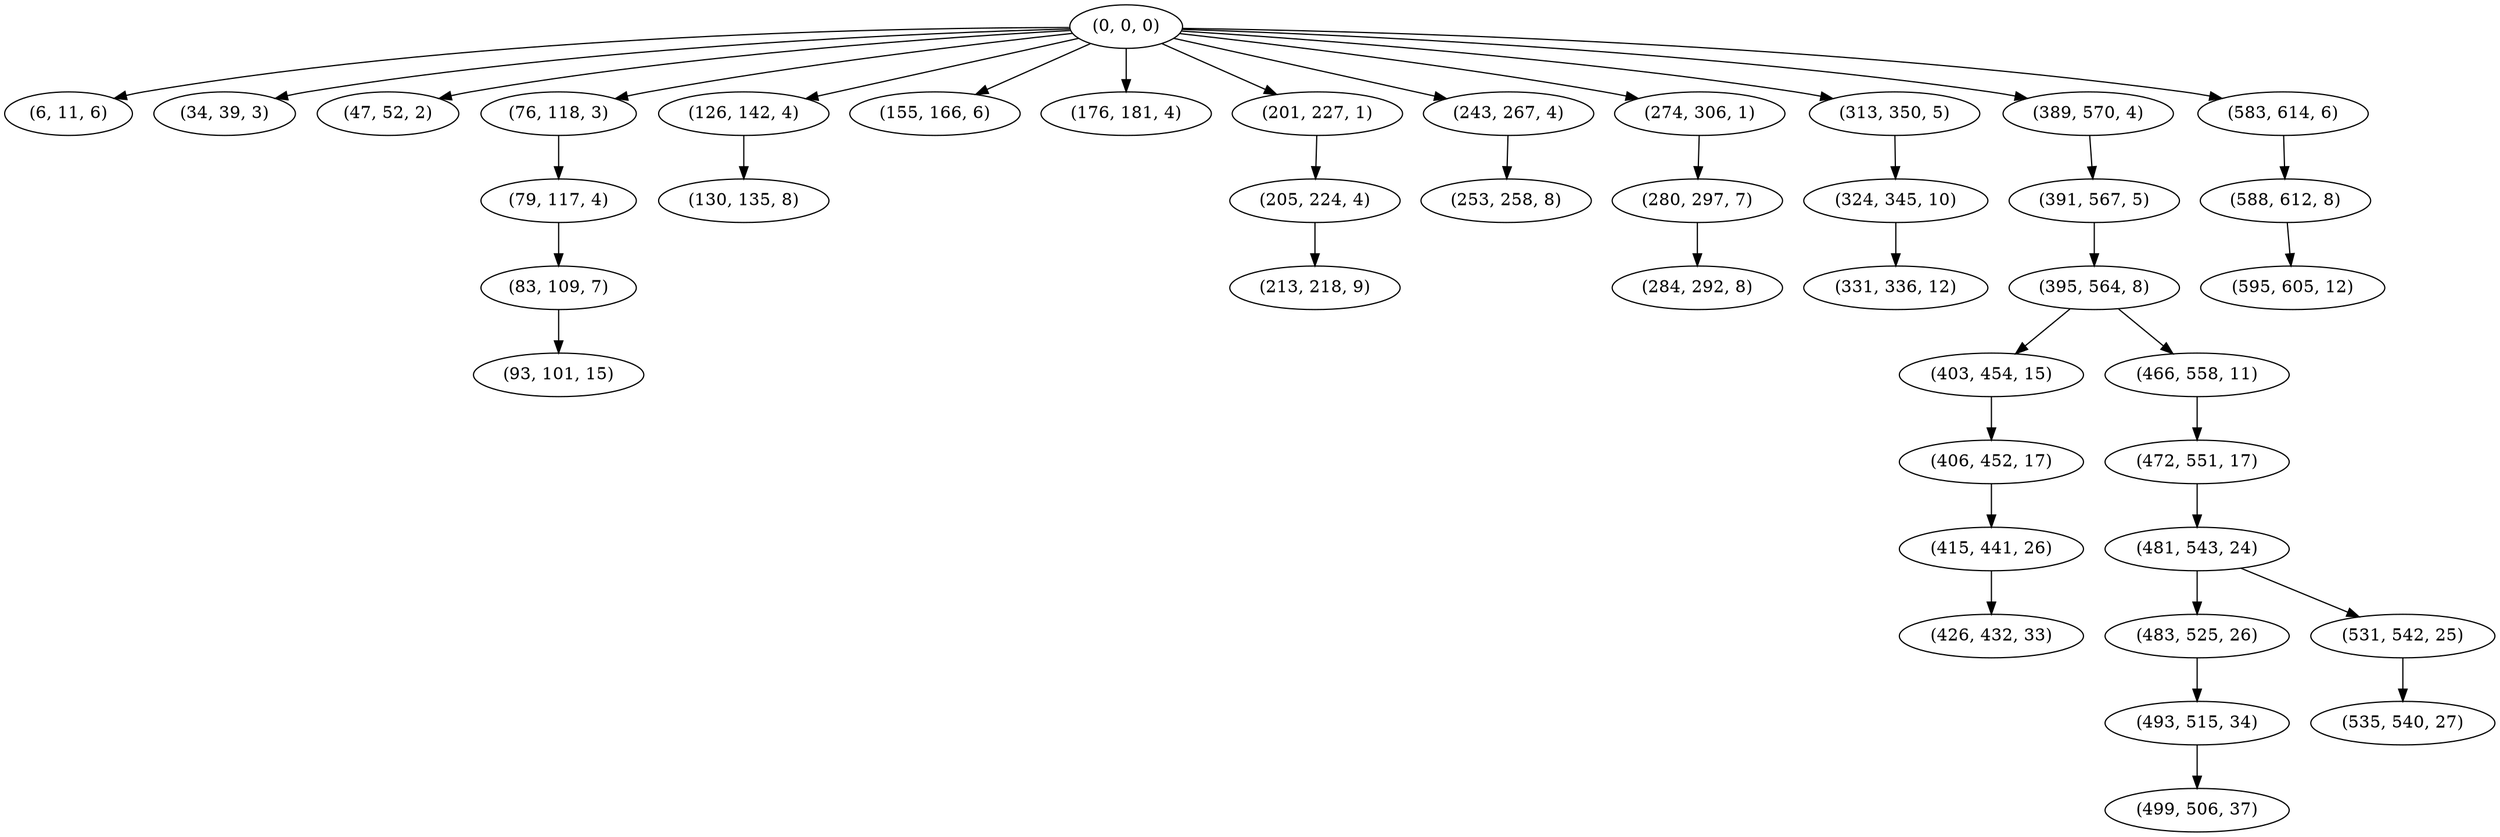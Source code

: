 digraph tree {
    "(0, 0, 0)";
    "(6, 11, 6)";
    "(34, 39, 3)";
    "(47, 52, 2)";
    "(76, 118, 3)";
    "(79, 117, 4)";
    "(83, 109, 7)";
    "(93, 101, 15)";
    "(126, 142, 4)";
    "(130, 135, 8)";
    "(155, 166, 6)";
    "(176, 181, 4)";
    "(201, 227, 1)";
    "(205, 224, 4)";
    "(213, 218, 9)";
    "(243, 267, 4)";
    "(253, 258, 8)";
    "(274, 306, 1)";
    "(280, 297, 7)";
    "(284, 292, 8)";
    "(313, 350, 5)";
    "(324, 345, 10)";
    "(331, 336, 12)";
    "(389, 570, 4)";
    "(391, 567, 5)";
    "(395, 564, 8)";
    "(403, 454, 15)";
    "(406, 452, 17)";
    "(415, 441, 26)";
    "(426, 432, 33)";
    "(466, 558, 11)";
    "(472, 551, 17)";
    "(481, 543, 24)";
    "(483, 525, 26)";
    "(493, 515, 34)";
    "(499, 506, 37)";
    "(531, 542, 25)";
    "(535, 540, 27)";
    "(583, 614, 6)";
    "(588, 612, 8)";
    "(595, 605, 12)";
    "(0, 0, 0)" -> "(6, 11, 6)";
    "(0, 0, 0)" -> "(34, 39, 3)";
    "(0, 0, 0)" -> "(47, 52, 2)";
    "(0, 0, 0)" -> "(76, 118, 3)";
    "(0, 0, 0)" -> "(126, 142, 4)";
    "(0, 0, 0)" -> "(155, 166, 6)";
    "(0, 0, 0)" -> "(176, 181, 4)";
    "(0, 0, 0)" -> "(201, 227, 1)";
    "(0, 0, 0)" -> "(243, 267, 4)";
    "(0, 0, 0)" -> "(274, 306, 1)";
    "(0, 0, 0)" -> "(313, 350, 5)";
    "(0, 0, 0)" -> "(389, 570, 4)";
    "(0, 0, 0)" -> "(583, 614, 6)";
    "(76, 118, 3)" -> "(79, 117, 4)";
    "(79, 117, 4)" -> "(83, 109, 7)";
    "(83, 109, 7)" -> "(93, 101, 15)";
    "(126, 142, 4)" -> "(130, 135, 8)";
    "(201, 227, 1)" -> "(205, 224, 4)";
    "(205, 224, 4)" -> "(213, 218, 9)";
    "(243, 267, 4)" -> "(253, 258, 8)";
    "(274, 306, 1)" -> "(280, 297, 7)";
    "(280, 297, 7)" -> "(284, 292, 8)";
    "(313, 350, 5)" -> "(324, 345, 10)";
    "(324, 345, 10)" -> "(331, 336, 12)";
    "(389, 570, 4)" -> "(391, 567, 5)";
    "(391, 567, 5)" -> "(395, 564, 8)";
    "(395, 564, 8)" -> "(403, 454, 15)";
    "(395, 564, 8)" -> "(466, 558, 11)";
    "(403, 454, 15)" -> "(406, 452, 17)";
    "(406, 452, 17)" -> "(415, 441, 26)";
    "(415, 441, 26)" -> "(426, 432, 33)";
    "(466, 558, 11)" -> "(472, 551, 17)";
    "(472, 551, 17)" -> "(481, 543, 24)";
    "(481, 543, 24)" -> "(483, 525, 26)";
    "(481, 543, 24)" -> "(531, 542, 25)";
    "(483, 525, 26)" -> "(493, 515, 34)";
    "(493, 515, 34)" -> "(499, 506, 37)";
    "(531, 542, 25)" -> "(535, 540, 27)";
    "(583, 614, 6)" -> "(588, 612, 8)";
    "(588, 612, 8)" -> "(595, 605, 12)";
}
